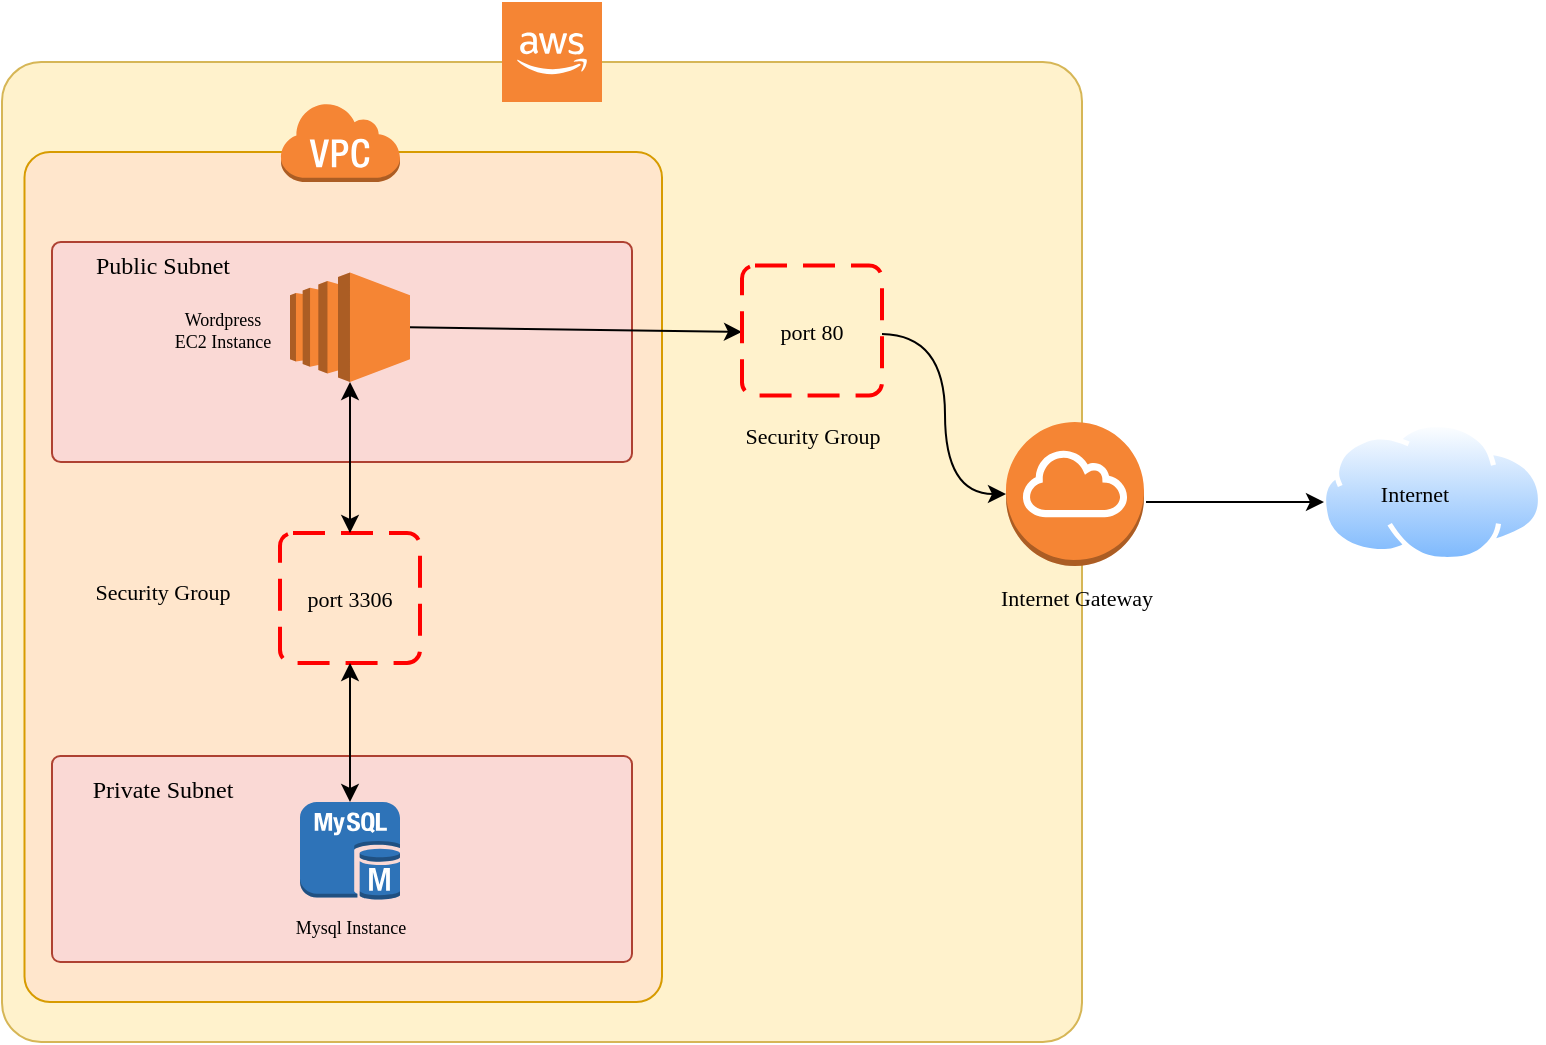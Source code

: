 <mxfile version="20.8.17" type="github">
  <diagram name="Page-1" id="zq42hBTnkzEDLu3Fidij">
    <mxGraphModel dx="918" dy="675" grid="1" gridSize="10" guides="1" tooltips="1" connect="1" arrows="1" fold="1" page="1" pageScale="1" pageWidth="850" pageHeight="1100" math="0" shadow="0">
      <root>
        <mxCell id="0" />
        <mxCell id="1" parent="0" />
        <mxCell id="xyvTZJhsJyeAS4RkJOcC-16" value="" style="rounded=1;html=1;fillColor=#fff2cc;strokeColor=#d6b656;whiteSpace=wrap;strokeWidth=1;perimeterSpacing=0;arcSize=4;" parent="1" vertex="1">
          <mxGeometry x="160" y="180" width="540" height="490" as="geometry" />
        </mxCell>
        <mxCell id="xyvTZJhsJyeAS4RkJOcC-21" value="" style="rounded=1;html=1;fillColor=#ffe6cc;strokeColor=#d79b00;whiteSpace=wrap;strokeWidth=1;perimeterSpacing=0;arcSize=4;" parent="1" vertex="1">
          <mxGeometry x="171.25" y="225" width="318.75" height="425" as="geometry" />
        </mxCell>
        <mxCell id="xyvTZJhsJyeAS4RkJOcC-23" value="" style="rounded=1;html=1;whiteSpace=wrap;strokeWidth=1;perimeterSpacing=0;arcSize=4;fillColor=#fad9d5;strokeColor=#ae4132;" parent="1" vertex="1">
          <mxGeometry x="185" y="270" width="290" height="110" as="geometry" />
        </mxCell>
        <mxCell id="xyvTZJhsJyeAS4RkJOcC-24" value="&lt;div&gt;Public Subnet&lt;/div&gt;" style="text;html=1;align=center;verticalAlign=middle;resizable=0;points=[];autosize=1;strokeColor=none;fillColor=none;fontFamily=Verdana;" parent="1" vertex="1">
          <mxGeometry x="185" y="267" width="110" height="30" as="geometry" />
        </mxCell>
        <mxCell id="xyvTZJhsJyeAS4RkJOcC-25" value="" style="outlineConnect=0;dashed=0;verticalLabelPosition=bottom;verticalAlign=top;align=center;html=1;shape=mxgraph.aws3.ec2;fillColor=#F58534;gradientColor=none;rounded=1;labelBackgroundColor=none;strokeWidth=1;fontFamily=Verdana;" parent="1" vertex="1">
          <mxGeometry x="304" y="285.25" width="60" height="54.75" as="geometry" />
        </mxCell>
        <mxCell id="xyvTZJhsJyeAS4RkJOcC-26" value="&lt;div style=&quot;font-size: 9px;&quot;&gt;&lt;font style=&quot;font-size: 9px;&quot;&gt;&lt;br&gt;Wordpress&lt;br&gt;EC2 Instance&lt;/font&gt;&lt;/div&gt;" style="text;html=1;align=center;verticalAlign=middle;resizable=0;points=[];autosize=1;strokeColor=none;fillColor=none;fontFamily=Verdana;" parent="1" vertex="1">
          <mxGeometry x="230" y="284.25" width="80" height="50" as="geometry" />
        </mxCell>
        <mxCell id="xyvTZJhsJyeAS4RkJOcC-27" value="" style="rounded=1;html=1;whiteSpace=wrap;strokeWidth=1;perimeterSpacing=0;arcSize=4;fillColor=#fad9d5;strokeColor=#ae4132;" parent="1" vertex="1">
          <mxGeometry x="185" y="527" width="290" height="103" as="geometry" />
        </mxCell>
        <mxCell id="xyvTZJhsJyeAS4RkJOcC-28" value="&lt;div&gt;Private Subnet&lt;/div&gt;" style="text;html=1;align=center;verticalAlign=middle;resizable=0;points=[];autosize=1;strokeColor=none;fillColor=none;fontFamily=Verdana;" parent="1" vertex="1">
          <mxGeometry x="185" y="529" width="110" height="30" as="geometry" />
        </mxCell>
        <mxCell id="xyvTZJhsJyeAS4RkJOcC-29" value="" style="outlineConnect=0;dashed=0;verticalLabelPosition=bottom;verticalAlign=top;align=center;html=1;shape=mxgraph.aws3.mysql_db_instance;fillColor=#2E73B8;gradientColor=none;rounded=1;labelBackgroundColor=none;strokeWidth=1;fontFamily=Verdana;fontSize=9;" parent="1" vertex="1">
          <mxGeometry x="309" y="550" width="50" height="49" as="geometry" />
        </mxCell>
        <mxCell id="xyvTZJhsJyeAS4RkJOcC-30" value="&lt;div&gt;Mysql Instance&lt;/div&gt;&lt;div&gt;&lt;br&gt;&lt;/div&gt;" style="text;html=1;align=center;verticalAlign=middle;resizable=0;points=[];autosize=1;strokeColor=none;fillColor=none;fontSize=9;fontFamily=Verdana;" parent="1" vertex="1">
          <mxGeometry x="289" y="598" width="90" height="40" as="geometry" />
        </mxCell>
        <mxCell id="xyvTZJhsJyeAS4RkJOcC-32" value="" style="endArrow=classic;html=1;rounded=0;fontFamily=Verdana;fontSize=9;exitX=1;exitY=0.5;exitDx=0;exitDy=0;exitPerimeter=0;" parent="1" source="xyvTZJhsJyeAS4RkJOcC-25" edge="1">
          <mxGeometry width="50" height="50" relative="1" as="geometry">
            <mxPoint x="400" y="314" as="sourcePoint" />
            <mxPoint x="530" y="315" as="targetPoint" />
          </mxGeometry>
        </mxCell>
        <mxCell id="xyvTZJhsJyeAS4RkJOcC-37" value="&lt;div&gt;Security Group&lt;/div&gt;" style="text;html=1;align=center;verticalAlign=middle;resizable=0;points=[];autosize=1;strokeColor=none;fillColor=none;fontSize=11;fontFamily=Verdana;" parent="1" vertex="1">
          <mxGeometry x="510" y="352" width="110" height="30" as="geometry" />
        </mxCell>
        <mxCell id="xyvTZJhsJyeAS4RkJOcC-38" value="" style="aspect=fixed;perimeter=ellipsePerimeter;html=1;align=center;shadow=0;dashed=0;spacingTop=3;image;image=img/lib/active_directory/internet_cloud.svg;rounded=1;labelBackgroundColor=none;strokeWidth=1;fontFamily=Verdana;fontSize=11;" parent="1" vertex="1">
          <mxGeometry x="819.45" y="360" width="111.11" height="70" as="geometry" />
        </mxCell>
        <mxCell id="xyvTZJhsJyeAS4RkJOcC-39" value="&lt;div&gt;Internet&lt;/div&gt;" style="text;html=1;align=center;verticalAlign=middle;resizable=0;points=[];autosize=1;strokeColor=none;fillColor=none;fontSize=11;fontFamily=Verdana;" parent="1" vertex="1">
          <mxGeometry x="831" y="381" width="70" height="30" as="geometry" />
        </mxCell>
        <mxCell id="xyvTZJhsJyeAS4RkJOcC-51" value="" style="edgeStyle=orthogonalEdgeStyle;curved=1;rounded=0;orthogonalLoop=1;jettySize=auto;html=1;fontFamily=Verdana;fontSize=11;endFill=1;entryX=0;entryY=0.5;entryDx=0;entryDy=0;entryPerimeter=0;" parent="1" target="xyvTZJhsJyeAS4RkJOcC-46" edge="1">
          <mxGeometry relative="1" as="geometry">
            <mxPoint x="600" y="316" as="sourcePoint" />
            <mxPoint x="675" y="316" as="targetPoint" />
          </mxGeometry>
        </mxCell>
        <mxCell id="xyvTZJhsJyeAS4RkJOcC-46" value="" style="outlineConnect=0;dashed=0;verticalLabelPosition=bottom;verticalAlign=top;align=center;html=1;shape=mxgraph.aws3.internet_gateway;fillColor=#F58534;gradientColor=none;rounded=1;labelBackgroundColor=none;strokeWidth=1;fontFamily=Verdana;fontSize=11;" parent="1" vertex="1">
          <mxGeometry x="662" y="360" width="69" height="72" as="geometry" />
        </mxCell>
        <mxCell id="xyvTZJhsJyeAS4RkJOcC-47" value="&lt;div&gt;Internet Gateway&lt;/div&gt;" style="text;html=1;align=center;verticalAlign=middle;resizable=0;points=[];autosize=1;strokeColor=none;fillColor=none;fontSize=11;fontFamily=Verdana;" parent="1" vertex="1">
          <mxGeometry x="636.5" y="433" width="120" height="30" as="geometry" />
        </mxCell>
        <mxCell id="xyvTZJhsJyeAS4RkJOcC-53" value="" style="endArrow=classic;html=1;rounded=0;fontFamily=Verdana;fontSize=11;curved=1;" parent="1" edge="1">
          <mxGeometry width="50" height="50" relative="1" as="geometry">
            <mxPoint x="732" y="400" as="sourcePoint" />
            <mxPoint x="821" y="400" as="targetPoint" />
          </mxGeometry>
        </mxCell>
        <mxCell id="xyvTZJhsJyeAS4RkJOcC-70" value="port 80" style="rounded=1;arcSize=10;dashed=1;strokeColor=#ff0000;fillColor=none;gradientColor=none;dashPattern=8 4;strokeWidth=2;labelBackgroundColor=none;fontFamily=Verdana;fontSize=11;" parent="1" vertex="1">
          <mxGeometry x="530" y="281.75" width="70" height="65" as="geometry" />
        </mxCell>
        <mxCell id="xyvTZJhsJyeAS4RkJOcC-76" value="&lt;div&gt;Security Group&lt;/div&gt;" style="text;html=1;align=center;verticalAlign=middle;resizable=0;points=[];autosize=1;strokeColor=none;fillColor=none;fontSize=11;fontFamily=Verdana;" parent="1" vertex="1">
          <mxGeometry x="185" y="430" width="110" height="30" as="geometry" />
        </mxCell>
        <mxCell id="xyvTZJhsJyeAS4RkJOcC-77" value="port 3306" style="rounded=1;arcSize=10;dashed=1;strokeColor=#ff0000;fillColor=none;gradientColor=none;dashPattern=8 4;strokeWidth=2;labelBackgroundColor=none;fontFamily=Verdana;fontSize=11;" parent="1" vertex="1">
          <mxGeometry x="299" y="415.5" width="70" height="65" as="geometry" />
        </mxCell>
        <mxCell id="xyvTZJhsJyeAS4RkJOcC-79" value="" style="endArrow=classic;startArrow=classic;html=1;rounded=0;fontFamily=Verdana;fontSize=11;curved=1;exitX=0.5;exitY=0;exitDx=0;exitDy=0;exitPerimeter=0;entryX=0.5;entryY=1;entryDx=0;entryDy=0;" parent="1" source="xyvTZJhsJyeAS4RkJOcC-29" target="xyvTZJhsJyeAS4RkJOcC-77" edge="1">
          <mxGeometry width="50" height="50" relative="1" as="geometry">
            <mxPoint x="820" y="290" as="sourcePoint" />
            <mxPoint x="870" y="240" as="targetPoint" />
          </mxGeometry>
        </mxCell>
        <mxCell id="xyvTZJhsJyeAS4RkJOcC-87" value="" style="endArrow=classic;startArrow=classic;html=1;rounded=0;fontFamily=Verdana;fontSize=11;curved=1;entryX=0.5;entryY=1;entryDx=0;entryDy=0;entryPerimeter=0;exitX=0.5;exitY=0;exitDx=0;exitDy=0;" parent="1" source="xyvTZJhsJyeAS4RkJOcC-77" target="xyvTZJhsJyeAS4RkJOcC-25" edge="1">
          <mxGeometry width="50" height="50" relative="1" as="geometry">
            <mxPoint x="590" y="920" as="sourcePoint" />
            <mxPoint x="640" y="870" as="targetPoint" />
          </mxGeometry>
        </mxCell>
        <mxCell id="fzDZzmI_oOpx8MPZNI7C-3" value="" style="outlineConnect=0;dashed=0;verticalLabelPosition=bottom;verticalAlign=top;align=center;html=1;shape=mxgraph.aws3.cloud_2;fillColor=#F58534;gradientColor=none;rounded=1;labelBackgroundColor=none;strokeWidth=1;fontFamily=Verdana;fontSize=11;" vertex="1" parent="1">
          <mxGeometry x="410" y="150" width="50" height="50" as="geometry" />
        </mxCell>
        <mxCell id="fzDZzmI_oOpx8MPZNI7C-4" value="" style="outlineConnect=0;dashed=0;verticalLabelPosition=bottom;verticalAlign=top;align=center;html=1;shape=mxgraph.aws3.virtual_private_cloud;fillColor=#F58534;gradientColor=none;rounded=1;labelBackgroundColor=none;strokeWidth=1;fontFamily=Verdana;fontSize=11;" vertex="1" parent="1">
          <mxGeometry x="299" y="200" width="60" height="40" as="geometry" />
        </mxCell>
      </root>
    </mxGraphModel>
  </diagram>
</mxfile>
